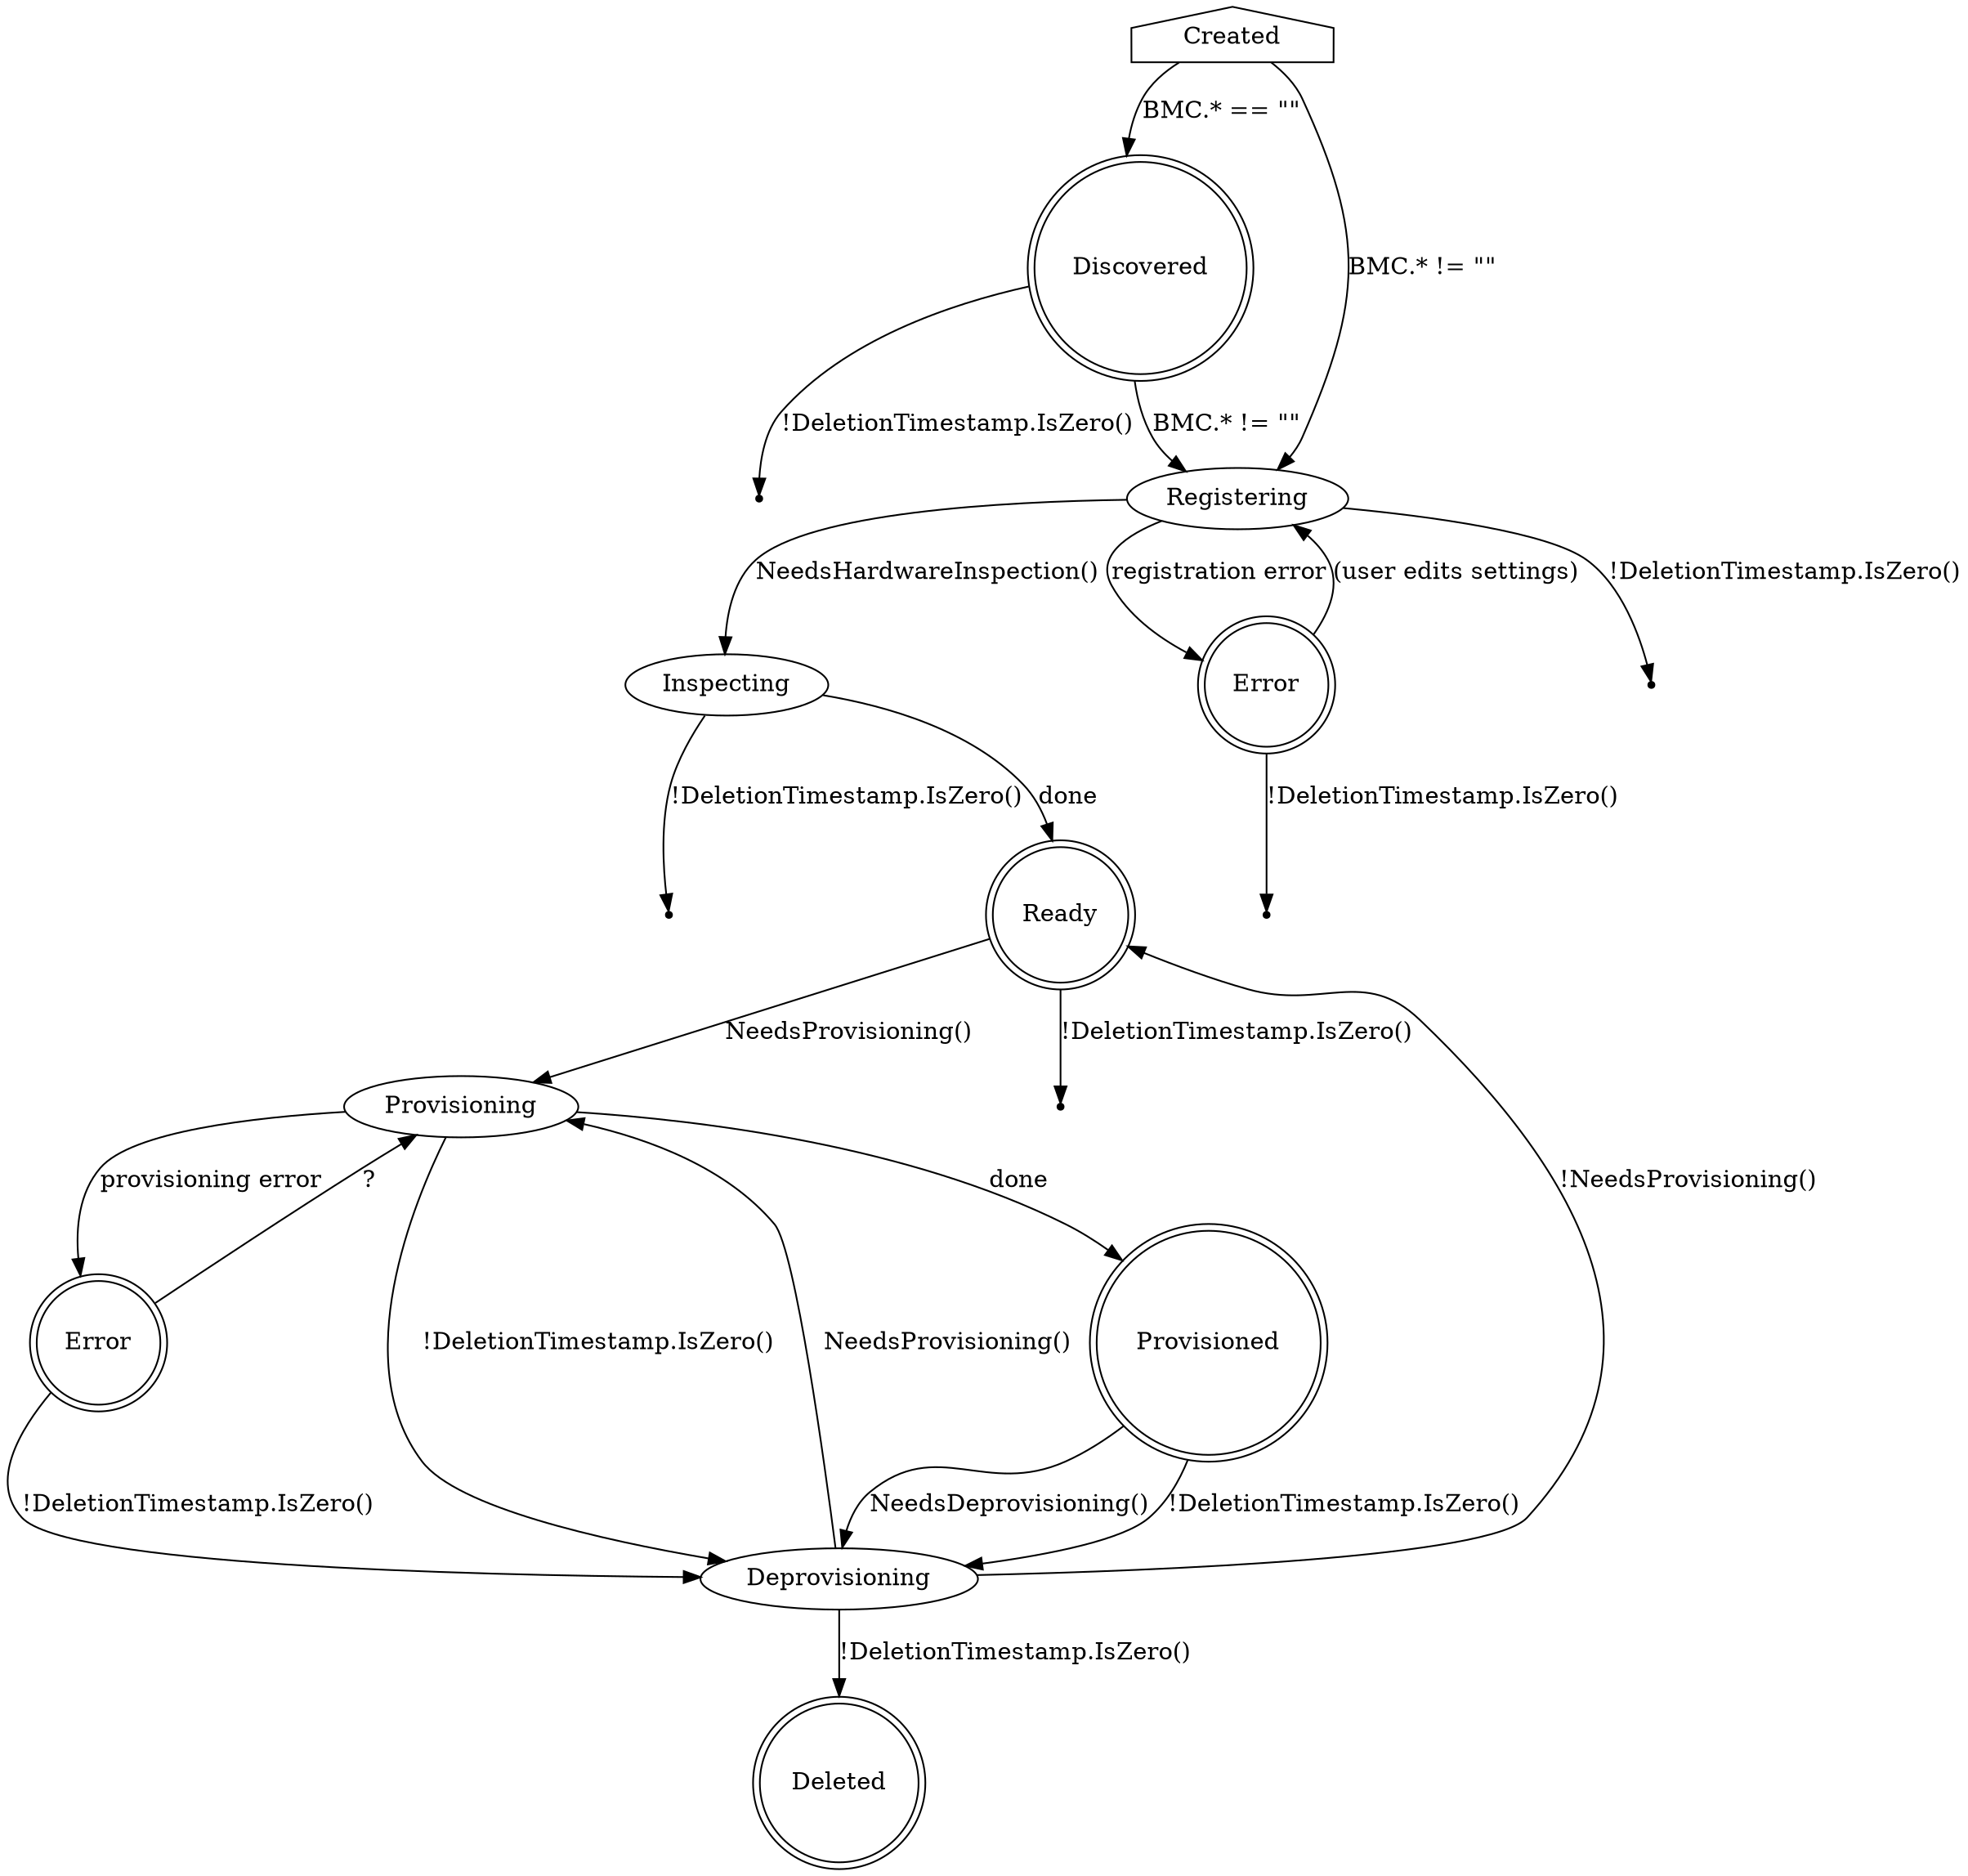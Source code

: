 digraph BaremetalHost {
    Created [shape=house]
    Created -> Discovered [label="BMC.* == \"\""]
    Created -> Registering [label="BMC.* != \"\""]

    Discovered [shape=doublecircle]
    Discovered -> Registering [label="BMC.* != \"\""]
    Discovered -> Deleted1 [label="!DeletionTimestamp.IsZero()"]

    Deleted1 [shape=point]

    Registering -> Inspecting [label="NeedsHardwareInspection()"]
    Registering -> RegistrationError [shape=doublecircle label="registration error"]
    Registering -> Deleted2 [label="!DeletionTimestamp.IsZero()"]

    Deleted2 [shape=point]

    Inspecting -> Ready [label="done"]
    Inspecting -> Deleted3 [label="!DeletionTimestamp.IsZero()"]

    Deleted3 [shape=point]

    RegistrationError [shape=doublecircle label="Error"]
    RegistrationError -> Registering [label="(user edits settings)"]
    RegistrationError -> Deleted4 [label="!DeletionTimestamp.IsZero()"]

    Deleted4 [shape=point]

    Ready [shape=doublecircle]
    Ready -> Provisioning [label="NeedsProvisioning()"]
    Ready -> Deleted5 [label="!DeletionTimestamp.IsZero()"]

    Deleted5 [shape=point]

    Provisioning -> Provisioned [label=done]
    Provisioning -> ProvisioningError [label="provisioning error"]
    Provisioning -> Deprovisioning [label="!DeletionTimestamp.IsZero()"]

    ProvisioningError [shape=doublecircle label="Error"]
    ProvisioningError -> Provisioning [label="?"]
    ProvisioningError -> Deprovisioning [label="!DeletionTimestamp.IsZero()"]

    Provisioned [shape=doublecircle]
    Provisioned -> Deprovisioning [label="NeedsDeprovisioning()"]
    Provisioned -> Deprovisioning [label="!DeletionTimestamp.IsZero()"]

    Deprovisioning -> Provisioning [label="NeedsProvisioning()"]
    Deprovisioning -> Ready [label="!NeedsProvisioning()"]
    Deprovisioning -> Deleted [label="!DeletionTimestamp.IsZero()"]

    Deleted [shape=doublecircle]
}
